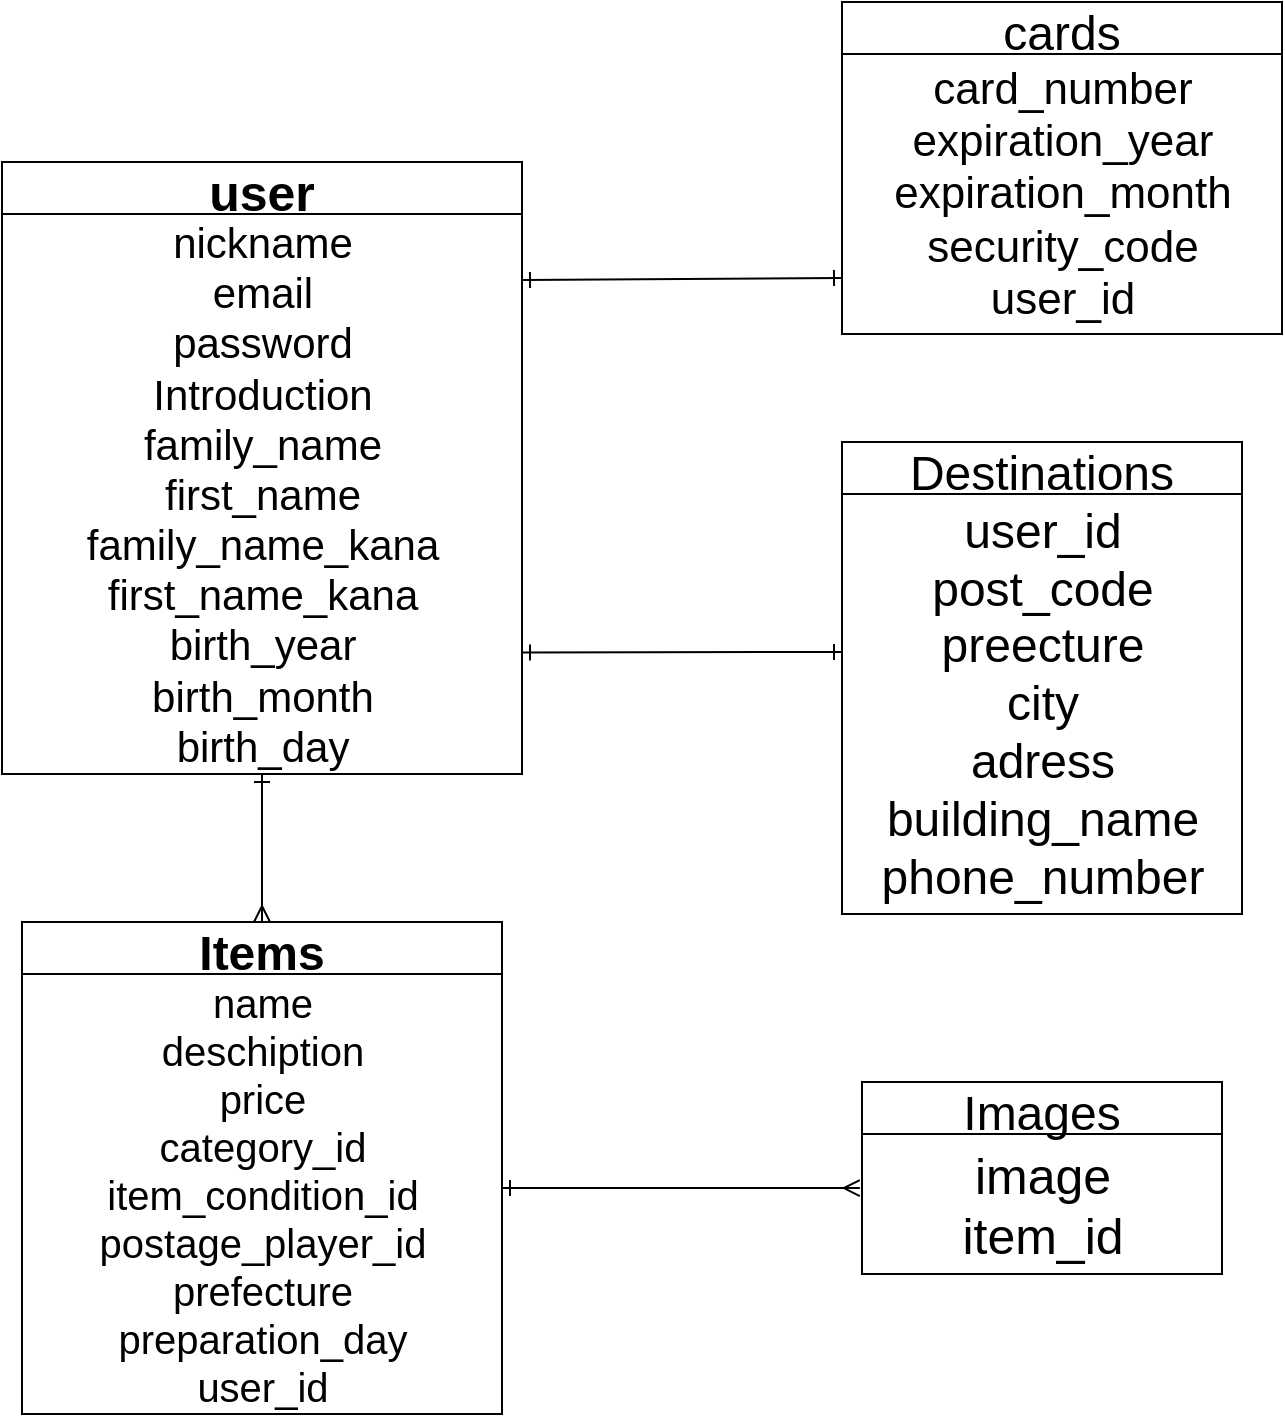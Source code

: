 <mxfile version="13.6.6">
    <diagram id="6hGFLwfOUW9BJ-s0fimq" name="Page-1">
        <mxGraphModel dx="728" dy="572" grid="1" gridSize="10" guides="1" tooltips="1" connect="1" arrows="1" fold="1" page="1" pageScale="1" pageWidth="1169" pageHeight="827" math="0" shadow="0">
            <root>
                <object label="" id="0">
                    <mxCell/>
                </object>
                <mxCell id="1" parent="0"/>
                <mxCell id="72" value="cards" style="swimlane;fontStyle=0;childLayout=stackLayout;horizontal=1;startSize=26;horizontalStack=0;resizeParent=1;resizeParentMax=0;resizeLast=0;collapsible=1;marginBottom=0;align=center;fontSize=24;html=0;" parent="1" vertex="1">
                    <mxGeometry x="550" y="40" width="220" height="166" as="geometry"/>
                </mxCell>
                <mxCell id="71" value="card_number&lt;br&gt;expiration_year&lt;br&gt;expiration_month&lt;br&gt;security_code&lt;br&gt;user_id" style="text;html=1;align=center;verticalAlign=middle;resizable=0;points=[];autosize=1;fontSize=22;" parent="72" vertex="1">
                    <mxGeometry y="26" width="220" height="140" as="geometry"/>
                </mxCell>
                <mxCell id="78" value="Destinations" style="swimlane;fontStyle=0;childLayout=stackLayout;horizontal=1;startSize=26;horizontalStack=0;resizeParent=1;resizeParentMax=0;resizeLast=0;collapsible=1;marginBottom=0;align=center;fontSize=24;html=0;" parent="1" vertex="1">
                    <mxGeometry x="550" y="260" width="200" height="236" as="geometry"/>
                </mxCell>
                <mxCell id="77" value="user_id&lt;br&gt;post_code&lt;br&gt;preecture&lt;br&gt;city&lt;br&gt;adress&lt;br&gt;building_name&lt;br&gt;phone_number" style="text;html=1;align=center;verticalAlign=middle;resizable=0;points=[];autosize=1;fontSize=24;" parent="78" vertex="1">
                    <mxGeometry y="26" width="200" height="210" as="geometry"/>
                </mxCell>
                <mxCell id="90" style="edgeStyle=orthogonalEdgeStyle;rounded=0;orthogonalLoop=1;jettySize=auto;html=1;fontSize=24;endArrow=ERmany;endFill=0;entryX=0.5;entryY=0;entryDx=0;entryDy=0;" parent="1" source="52" target="66" edge="1">
                    <mxGeometry relative="1" as="geometry">
                        <mxPoint x="260" y="490" as="targetPoint"/>
                        <Array as="points"/>
                    </mxGeometry>
                </mxCell>
                <mxCell id="52" value="user" style="swimlane;fontStyle=1;childLayout=stackLayout;horizontal=1;startSize=26;horizontalStack=0;resizeParent=1;resizeParentMax=0;resizeLast=0;collapsible=1;marginBottom=0;align=center;fontSize=25;html=0;" parent="1" vertex="1">
                    <mxGeometry x="130" y="120" width="260" height="306" as="geometry"/>
                </mxCell>
                <mxCell id="49" value="nickname&lt;br&gt;email&lt;br&gt;password&lt;br&gt;Introduction&lt;br&gt;family_name&lt;br&gt;first_name&lt;br&gt;family_name_kana&lt;br&gt;first_name_kana&lt;br&gt;birth_year&lt;br&gt;birth_month&lt;br&gt;birth_day" style="text;html=1;align=center;verticalAlign=middle;resizable=0;points=[];autosize=1;fontSize=21;" parent="52" vertex="1">
                    <mxGeometry y="26" width="260" height="280" as="geometry"/>
                </mxCell>
                <mxCell id="93" style="edgeStyle=orthogonalEdgeStyle;rounded=0;orthogonalLoop=1;jettySize=auto;html=1;exitX=0.5;exitY=0;exitDx=0;exitDy=0;entryX=0.5;entryY=1;entryDx=0;entryDy=0;entryPerimeter=0;endArrow=ERone;endFill=0;fontSize=24;" parent="1" source="66" target="49" edge="1">
                    <mxGeometry relative="1" as="geometry"/>
                </mxCell>
                <mxCell id="66" value="Items" style="swimlane;fontStyle=1;childLayout=stackLayout;horizontal=1;startSize=26;horizontalStack=0;resizeParent=1;resizeParentMax=0;resizeLast=0;collapsible=1;marginBottom=0;align=center;fontSize=24;html=0;" parent="1" vertex="1">
                    <mxGeometry x="140" y="500" width="240" height="246" as="geometry"/>
                </mxCell>
                <mxCell id="61" value="name&lt;br&gt;deschiption&lt;br&gt;price&lt;br&gt;category_id&lt;br&gt;item_condition_id&lt;br&gt;postage_player_id&lt;br&gt;prefecture&lt;br&gt;preparation_day&lt;br&gt;user_id" style="text;html=1;align=center;verticalAlign=middle;resizable=0;points=[];autosize=1;fontSize=20;" parent="66" vertex="1">
                    <mxGeometry y="26" width="240" height="220" as="geometry"/>
                </mxCell>
                <mxCell id="83" value="Images" style="swimlane;fontStyle=0;childLayout=stackLayout;horizontal=1;startSize=26;horizontalStack=0;resizeParent=1;resizeParentMax=0;resizeLast=0;collapsible=1;marginBottom=0;align=center;fontSize=24;html=0;" parent="1" vertex="1">
                    <mxGeometry x="560" y="580" width="180" height="96" as="geometry"/>
                </mxCell>
                <mxCell id="82" value="image&lt;br&gt;item_id" style="text;html=1;align=center;verticalAlign=middle;resizable=0;points=[];autosize=1;fontSize=25;" parent="83" vertex="1">
                    <mxGeometry y="26" width="180" height="70" as="geometry"/>
                </mxCell>
                <mxCell id="98" value="" style="endArrow=ERone;html=1;rounded=0;fontSize=24;endFill=0;" parent="1" edge="1">
                    <mxGeometry relative="1" as="geometry">
                        <mxPoint x="390" y="280" as="sourcePoint"/>
                        <mxPoint x="390" y="280" as="targetPoint"/>
                    </mxGeometry>
                </mxCell>
                <mxCell id="107" value="" style="fontSize=12;html=1;endArrow=ERone;startArrow=ERone;endFill=0;startFill=0;" parent="1" edge="1">
                    <mxGeometry width="100" height="100" relative="1" as="geometry">
                        <mxPoint x="390" y="179" as="sourcePoint"/>
                        <mxPoint x="550" y="178" as="targetPoint"/>
                        <Array as="points"/>
                    </mxGeometry>
                </mxCell>
                <mxCell id="109" value="" style="fontSize=12;html=1;endArrow=ERone;startArrow=ERone;endFill=0;startFill=0;exitX=1;exitY=0.783;exitDx=0;exitDy=0;exitPerimeter=0;jumpStyle=none;jumpSize=8;targetPerimeterSpacing=2;sourcePerimeterSpacing=2;sketch=0;shadow=0;" parent="1" source="49" edge="1">
                    <mxGeometry width="100" height="100" relative="1" as="geometry">
                        <mxPoint x="420" y="380" as="sourcePoint"/>
                        <mxPoint x="550" y="365" as="targetPoint"/>
                    </mxGeometry>
                </mxCell>
                <mxCell id="110" value="" style="edgeStyle=entityRelationEdgeStyle;fontSize=12;html=1;endArrow=ERmany;endFill=0;startArrow=ERone;startFill=0;entryX=-0.006;entryY=0.386;entryDx=0;entryDy=0;entryPerimeter=0;" parent="1" target="82" edge="1">
                    <mxGeometry width="100" height="100" relative="1" as="geometry">
                        <mxPoint x="380" y="633" as="sourcePoint"/>
                        <mxPoint x="520" y="530" as="targetPoint"/>
                    </mxGeometry>
                </mxCell>
            </root>
        </mxGraphModel>
    </diagram>
</mxfile>